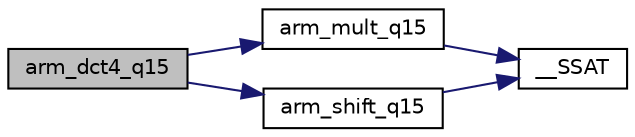 digraph "arm_dct4_q15"
{
 // LATEX_PDF_SIZE
  edge [fontname="Helvetica",fontsize="10",labelfontname="Helvetica",labelfontsize="10"];
  node [fontname="Helvetica",fontsize="10",shape=record];
  rankdir="LR";
  Node1 [label="arm_dct4_q15",height=0.2,width=0.4,color="black", fillcolor="grey75", style="filled", fontcolor="black",tooltip="Processing function for the Q15 DCT4/IDCT4."];
  Node1 -> Node2 [color="midnightblue",fontsize="10",style="solid",fontname="Helvetica"];
  Node2 [label="arm_mult_q15",height=0.2,width=0.4,color="black", fillcolor="white", style="filled",URL="$group___basic_mult.html#gafb0778d27ed98a2a6f2ecb7d48cc8c75",tooltip="Q15 vector multiplication"];
  Node2 -> Node3 [color="midnightblue",fontsize="10",style="solid",fontname="Helvetica"];
  Node3 [label="__SSAT",height=0.2,width=0.4,color="black", fillcolor="white", style="filled",URL="$group___c_m_s_i_s___core___instruction_interface.html#ga372c0535573dde3e37f0f08c774a3487",tooltip="Signed Saturate."];
  Node1 -> Node4 [color="midnightblue",fontsize="10",style="solid",fontname="Helvetica"];
  Node4 [label="arm_shift_q15",height=0.2,width=0.4,color="black", fillcolor="white", style="filled",URL="$group__shift.html#gaa1757e53279780107acc92cf100adb61",tooltip="Shifts the elements of a Q15 vector a specified number of bits."];
  Node4 -> Node3 [color="midnightblue",fontsize="10",style="solid",fontname="Helvetica"];
}
